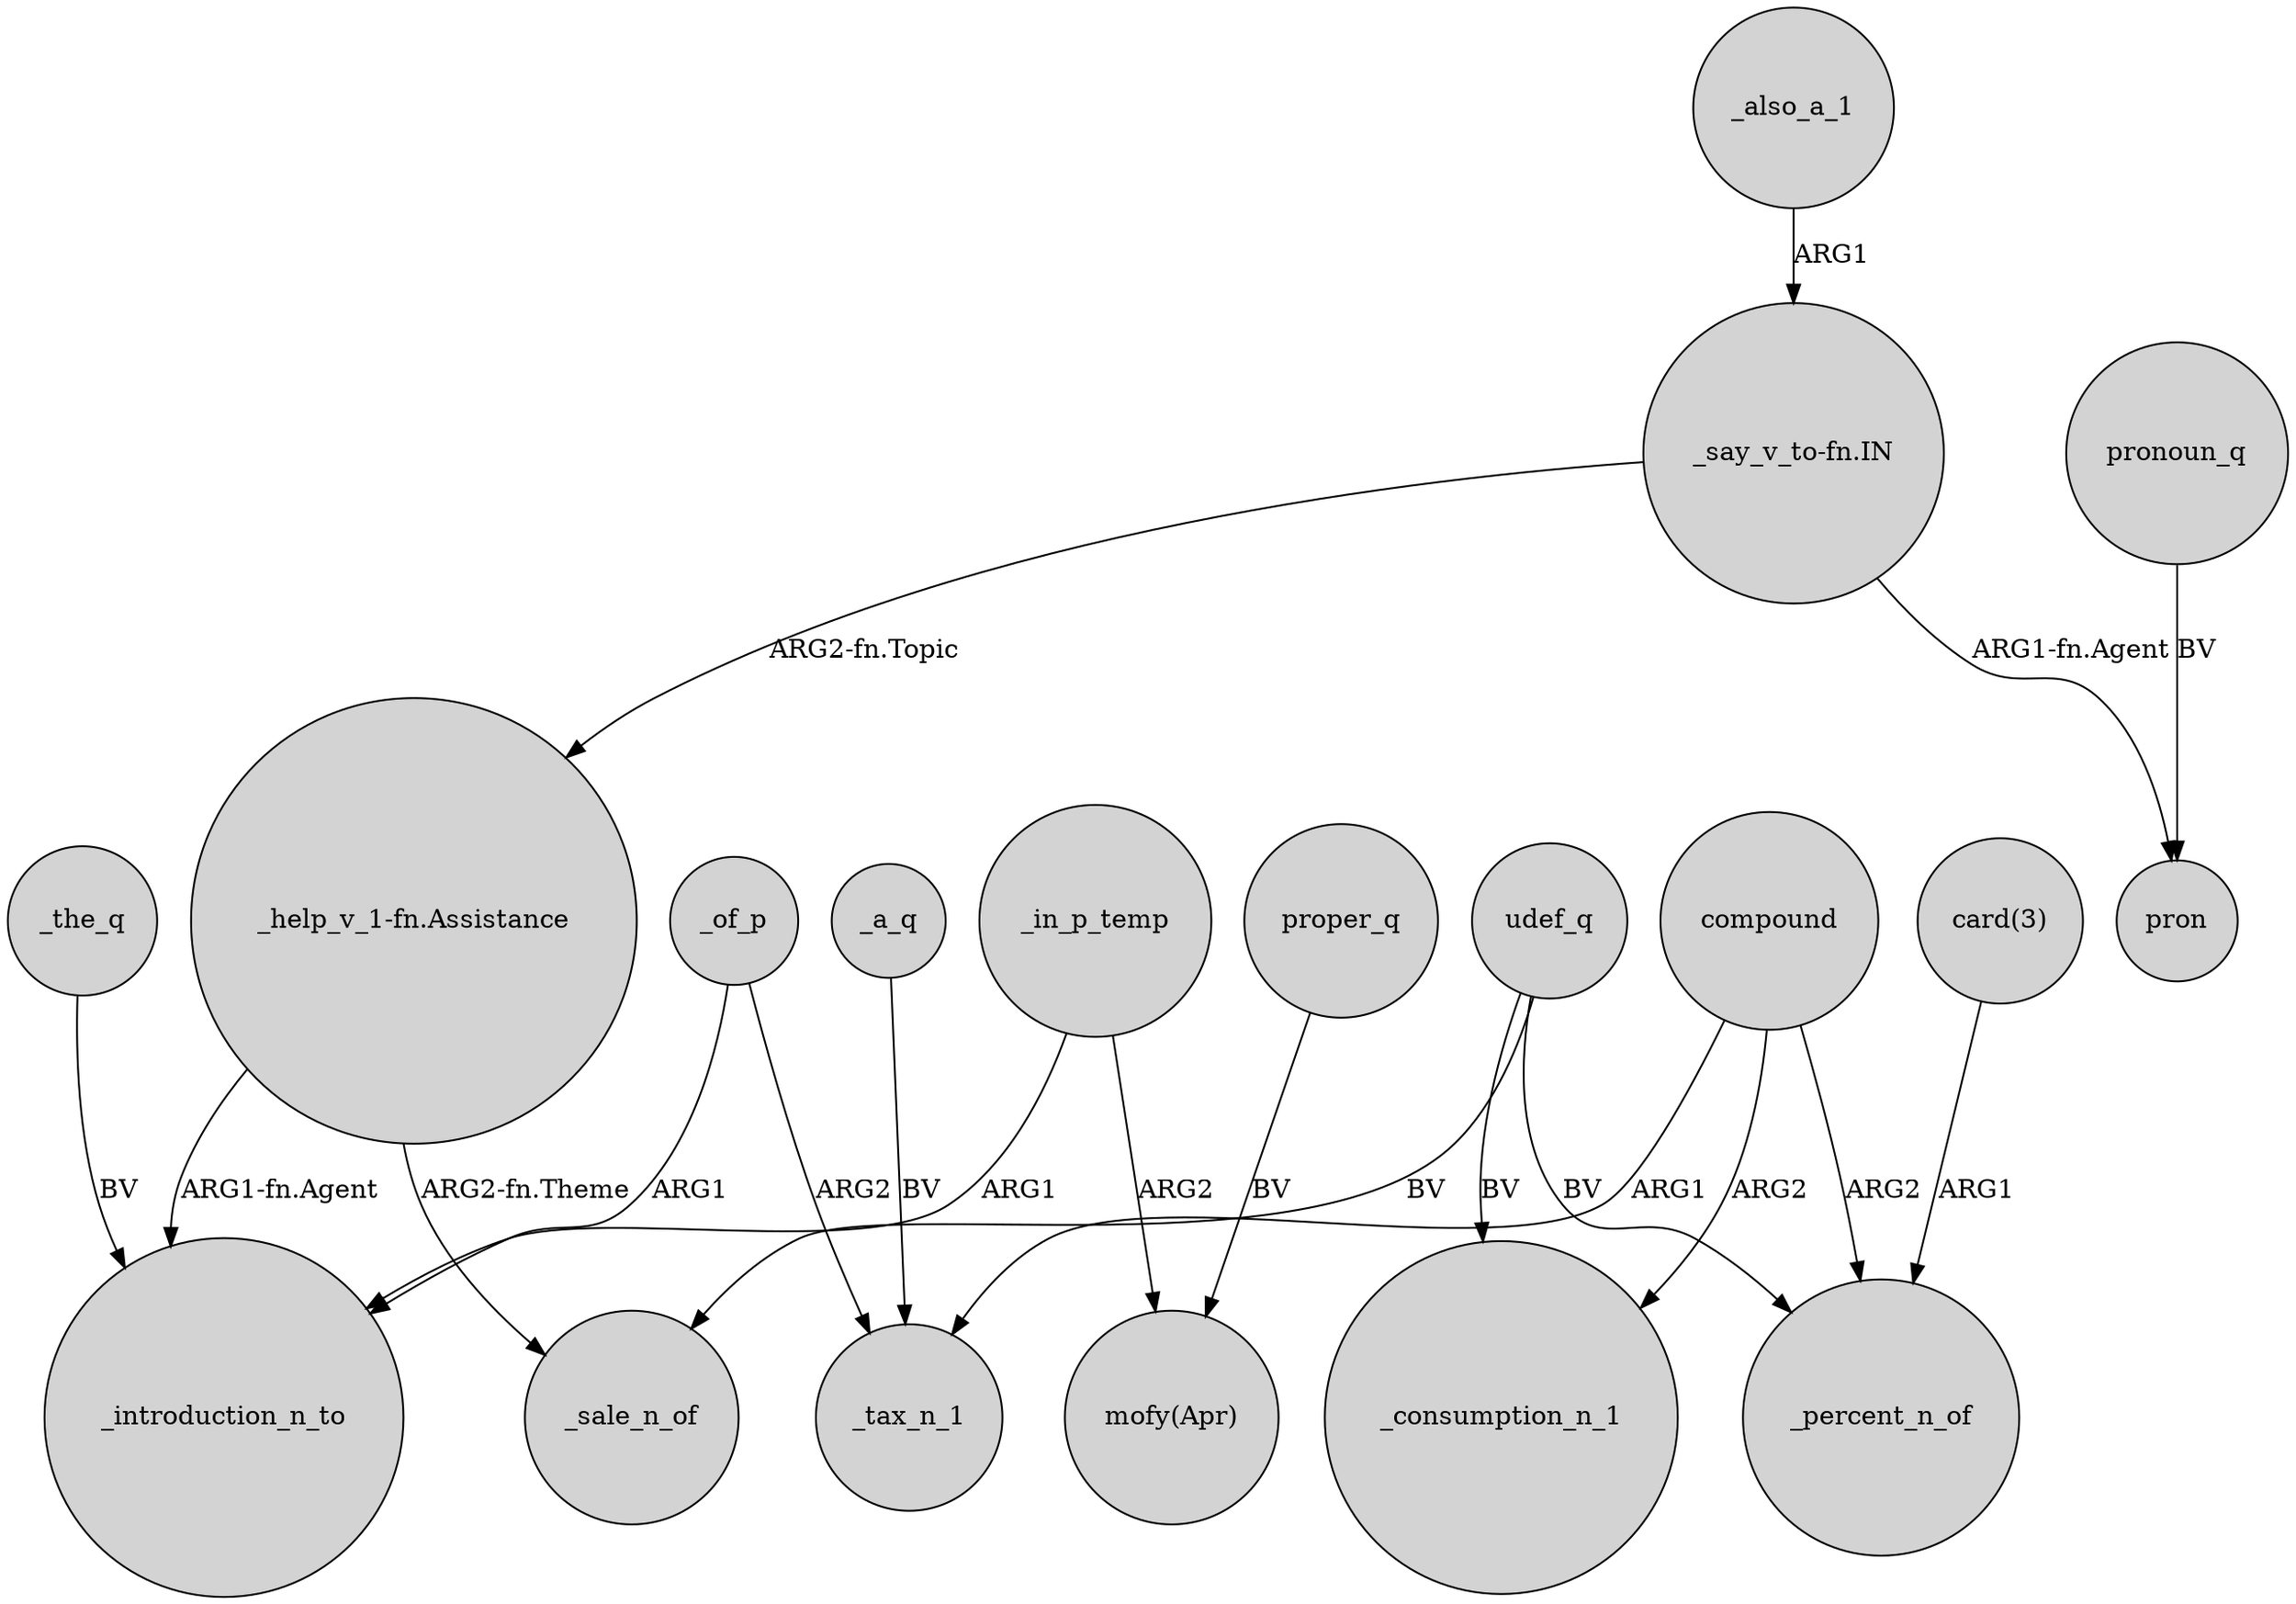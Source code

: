 digraph {
	node [shape=circle style=filled]
	_also_a_1 -> "_say_v_to-fn.IN" [label=ARG1]
	_the_q -> _introduction_n_to [label=BV]
	compound -> _consumption_n_1 [label=ARG2]
	proper_q -> "mofy(Apr)" [label=BV]
	compound -> _percent_n_of [label=ARG2]
	compound -> _tax_n_1 [label=ARG1]
	_a_q -> _tax_n_1 [label=BV]
	"_help_v_1-fn.Assistance" -> _sale_n_of [label="ARG2-fn.Theme"]
	pronoun_q -> pron [label=BV]
	_of_p -> _introduction_n_to [label=ARG1]
	_in_p_temp -> "mofy(Apr)" [label=ARG2]
	udef_q -> _sale_n_of [label=BV]
	"_say_v_to-fn.IN" -> pron [label="ARG1-fn.Agent"]
	_of_p -> _tax_n_1 [label=ARG2]
	"_say_v_to-fn.IN" -> "_help_v_1-fn.Assistance" [label="ARG2-fn.Topic"]
	"_help_v_1-fn.Assistance" -> _introduction_n_to [label="ARG1-fn.Agent"]
	udef_q -> _percent_n_of [label=BV]
	udef_q -> _consumption_n_1 [label=BV]
	"card(3)" -> _percent_n_of [label=ARG1]
	_in_p_temp -> _introduction_n_to [label=ARG1]
}

